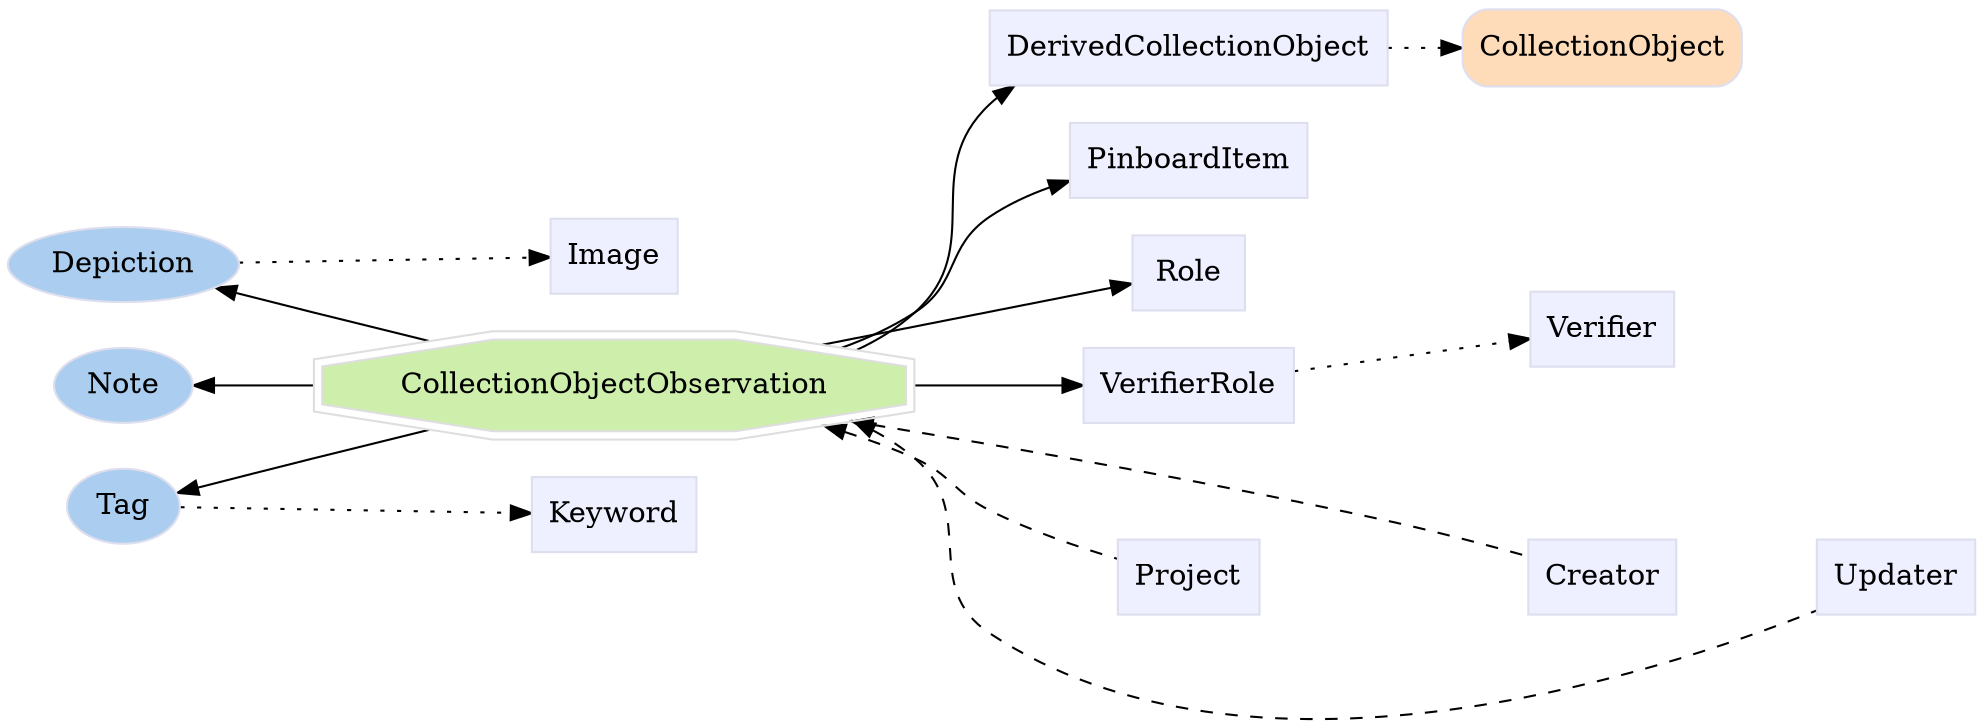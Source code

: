 digraph CollectionObjectObservation {
	graph [bb="0,0,810.21,333.76",
		label="",
		outputorder=edgesfirst,
		rankdir=LR
	];
	node [label="\N"];
	subgraph annotator_cluster {
		graph [rank=min];
		Depiction	[color="#dddeee",
			fillcolor="#abcdef",
			group=annotator,
			height=0.5,
			href="/develop/Data/models.html#depiction",
			label=Depiction,
			pos="45.496,209.26",
			shape=oval,
			style=filled,
			target=_top,
			width=1.2638];
		Tag	[color="#dddeee",
			fillcolor="#abcdef",
			group=annotator,
			height=0.5,
			href="/develop/Data/models.html#tag",
			label=Tag,
			pos="45.496,97.256",
			shape=oval,
			style=filled,
			target=_top,
			width=0.75];
		Note	[color="#dddeee",
			fillcolor="#abcdef",
			group=annotator,
			height=0.5,
			href="/develop/Data/models.html#note",
			label=Note,
			pos="45.496,153.26",
			shape=oval,
			style=filled,
			target=_top,
			width=0.77632];
	}
	subgraph core {
		CollectionObject	[color="#dddeee",
			fillcolor="#fedcba",
			group=core,
			height=0.51389,
			href="/develop/Data/models.html#collection-object",
			label=CollectionObject,
			pos="659.71,315.26",
			shape=Mrecord,
			style=filled,
			target=_top,
			width=1.5139];
	}
	subgraph supporting {
		CollectionObjectObservation	[color="#dedede",
			fillcolor="#cdefab",
			group=target,
			height=0.61111,
			href="/develop/Data/models.html#collection-object-observation",
			label=CollectionObjectObservation,
			pos="254.1,153.26",
			shape=doubleoctagon,
			style=filled,
			target=_top,
			width=3.5309];
		DerivedCollectionObject	[color="#dddeee",
			fillcolor="#eeefff",
			group=supporting,
			height=0.5,
			href="/develop/Data/models.html#derived-collection-object",
			label=DerivedCollectionObject,
			pos="493.21,315.26",
			shape=box,
			style=filled,
			target=_top,
			width=2.1111];
		Image	[color="#dddeee",
			fillcolor="#eeefff",
			group=supporting,
			height=0.5,
			href="/develop/Data/models.html#image",
			label=Image,
			pos="254.1,211.26",
			shape=box,
			style=filled,
			target=_top,
			width=0.75];
		Keyword	[color="#dddeee",
			fillcolor="#eeefff",
			group=supporting,
			height=0.5,
			href="/develop/Data/models.html#keyword",
			label=Keyword,
			pos="254.1,95.256",
			shape=box,
			style=filled,
			target=_top,
			width=0.93056];
		PinboardItem	[color="#dddeee",
			fillcolor="#eeefff",
			group=supporting,
			height=0.5,
			href="/develop/Data/models.html#pinboard-item",
			label=PinboardItem,
			pos="493.21,261.26",
			shape=box,
			style=filled,
			target=_top,
			width=1.2639];
		Role	[color="#dddeee",
			fillcolor="#eeefff",
			group=supporting,
			height=0.5,
			href="/develop/Data/models.html#role",
			label=Role,
			pos="493.21,207.26",
			shape=box,
			style=filled,
			target=_top,
			width=0.75];
		VerifierRole	[color="#dddeee",
			fillcolor="#eeefff",
			group=supporting,
			height=0.5,
			href="/develop/Data/models.html#verifier-role",
			label=VerifierRole,
			pos="493.21,153.26",
			shape=box,
			style=filled,
			target=_top,
			width=1.1528];
		Verifier	[color="#dddeee",
			fillcolor="#eeefff",
			group=supporting,
			height=0.5,
			href="/develop/Data/models.html#verifier",
			label=Verifier,
			pos="659.71,180.26",
			shape=box,
			style=filled,
			target=_top,
			width=0.79167];
		Creator	[color="#dddeee",
			fillcolor="#eeefff",
			group=supporting,
			height=0.5,
			href="/develop/Data/models.html#creator",
			label=Creator,
			pos="659.71,61.256",
			shape=box,
			style=filled,
			target=_top,
			width=0.79167];
		Project	[color="#dddeee",
			fillcolor="#eeefff",
			group=supporting,
			height=0.5,
			href="/develop/Data/models.html#project",
			label=Project,
			pos="493.21,61.256",
			shape=box,
			style=filled,
			target=_top,
			width=0.76389];
		Updater	[color="#dddeee",
			fillcolor="#eeefff",
			group=supporting,
			height=0.5,
			href="/develop/Data/models.html#updater",
			label=Updater,
			pos="780.21,61.256",
			shape=box,
			style=filled,
			target=_top,
			width=0.83333];
	}
	Depiction -> Image	[pos="e,226.88,211 91.072,209.69 128.59,210.05 181.59,210.56 216.62,210.9",
		style=dotted];
	Tag -> Keyword	[pos="e,220.35,95.573 72.663,97.003 107.3,96.668 168.81,96.072 210.27,95.671",
		style=dotted];
	CollectionObjectObservation -> Depiction	[pos="e,81.228,197.97 175.88,171.46 159.68,175.5 142.74,179.88 126.99,184.26 115.21,187.53 102.53,191.33 90.812,194.97"];
	CollectionObjectObservation -> Tag	[pos="e,69.985,104.96 175.88,135.05 159.68,131.02 142.74,126.63 126.99,122.26 111.3,117.89 94.033,112.6 79.53,108.01"];
	CollectionObjectObservation -> Note	[pos="e,73.506,153.26 126.57,153.26 110.96,153.26 96.098,153.26 83.511,153.26"];
	CollectionObjectObservation -> DerivedCollectionObject	[pos="e,428.29,297.11 355.93,167.93 365.15,172.15 373.8,177.5 381.21,184.26 417.36,217.21 382.84,253.46 417.21,288.26 418.14,289.2 419.11,\
290.11 420.11,290.98"];
	CollectionObjectObservation -> PinboardItem	[pos="e,447.53,250.12 350.19,168.8 361.16,172.82 371.78,177.88 381.21,184.26 403.91,199.58 395.35,217.77 417.21,234.26 423.51,239 430.71,\
242.97 438.11,246.28"];
	CollectionObjectObservation -> Role	[pos="e,466.09,201.31 333.73,171.16 375.09,180.58 423.79,191.67 456.18,199.05"];
	CollectionObjectObservation -> VerifierRole	[pos="e,451.49,153.26 381.3,153.26 402.56,153.26 423.49,153.26 441.35,153.26"];
	CollectionObjectObservation -> Creator	[dir=back,
		pos="s,344.61,136.93 354.78,134.98 416.79,123.03 498.01,106.32 569.21,88.256 590.14,82.947 613.48,75.867 631.07,70.289",
		style=dashed];
	CollectionObjectObservation -> Project	[dir=back,
		pos="s,343.69,136.72 353.36,133.63 362.98,130.37 372.42,126.61 381.21,122.26 399.63,113.14 399.6,103.83 417.21,93.256 432.51,84.075 450.91,\
76.179 465.67,70.528",
		style=dashed];
	CollectionObjectObservation -> Updater	[dir=back,
		pos="s,354.92,138.44 364.11,133.95 370.22,130.63 376,126.76 381.21,122.26 413.21,94.655 382.13,57.81 417.21,34.256 521.86,-35.999 683.94,\
19.999 749.85,47.86",
		style=dashed];
	DerivedCollectionObject -> CollectionObject	[pos="e,604.92,315.26 569.24,315.26 577.8,315.26 586.46,315.26 594.85,315.26",
		style=dotted];
	Role -> Verifier	[pos="e,631.12,184.78 520.28,202.98 547.47,198.52 590.34,191.48 621.17,186.42",
		style=invis];
	VerifierRole -> Verifier	[pos="e,631.13,175.73 534.88,159.93 561.22,164.25 595.28,169.84 621.01,174.07",
		style=dotted];
	Creator -> Updater	[pos="e,749.95,61.256 688.5,61.256 703.79,61.256 723.03,61.256 739.85,61.256",
		style=invis];
	Project -> Creator	[pos="e,631.11,61.256 521.01,61.256 548.13,61.256 590.3,61.256 620.84,61.256",
		style=invis];
}

